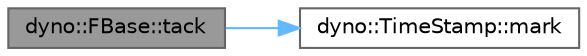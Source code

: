 digraph "dyno::FBase::tack"
{
 // LATEX_PDF_SIZE
  bgcolor="transparent";
  edge [fontname=Helvetica,fontsize=10,labelfontname=Helvetica,labelfontsize=10];
  node [fontname=Helvetica,fontsize=10,shape=box,height=0.2,width=0.4];
  rankdir="LR";
  Node1 [id="Node000001",label="dyno::FBase::tack",height=0.2,width=0.4,color="gray40", fillcolor="grey60", style="filled", fontcolor="black",tooltip=" "];
  Node1 -> Node2 [id="edge1_Node000001_Node000002",color="steelblue1",style="solid",tooltip=" "];
  Node2 [id="Node000002",label="dyno::TimeStamp::mark",height=0.2,width=0.4,color="grey40", fillcolor="white", style="filled",URL="$classdyno_1_1_time_stamp.html#a15e2c4ae9cfc2ad880bfc28d129d6226",tooltip=" "];
}
